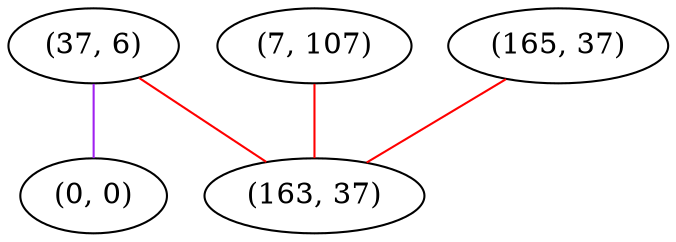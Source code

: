 graph "" {
"(37, 6)";
"(7, 107)";
"(0, 0)";
"(165, 37)";
"(163, 37)";
"(37, 6)" -- "(0, 0)"  [color=purple, key=0, weight=4];
"(37, 6)" -- "(163, 37)"  [color=red, key=0, weight=1];
"(7, 107)" -- "(163, 37)"  [color=red, key=0, weight=1];
"(165, 37)" -- "(163, 37)"  [color=red, key=0, weight=1];
}
